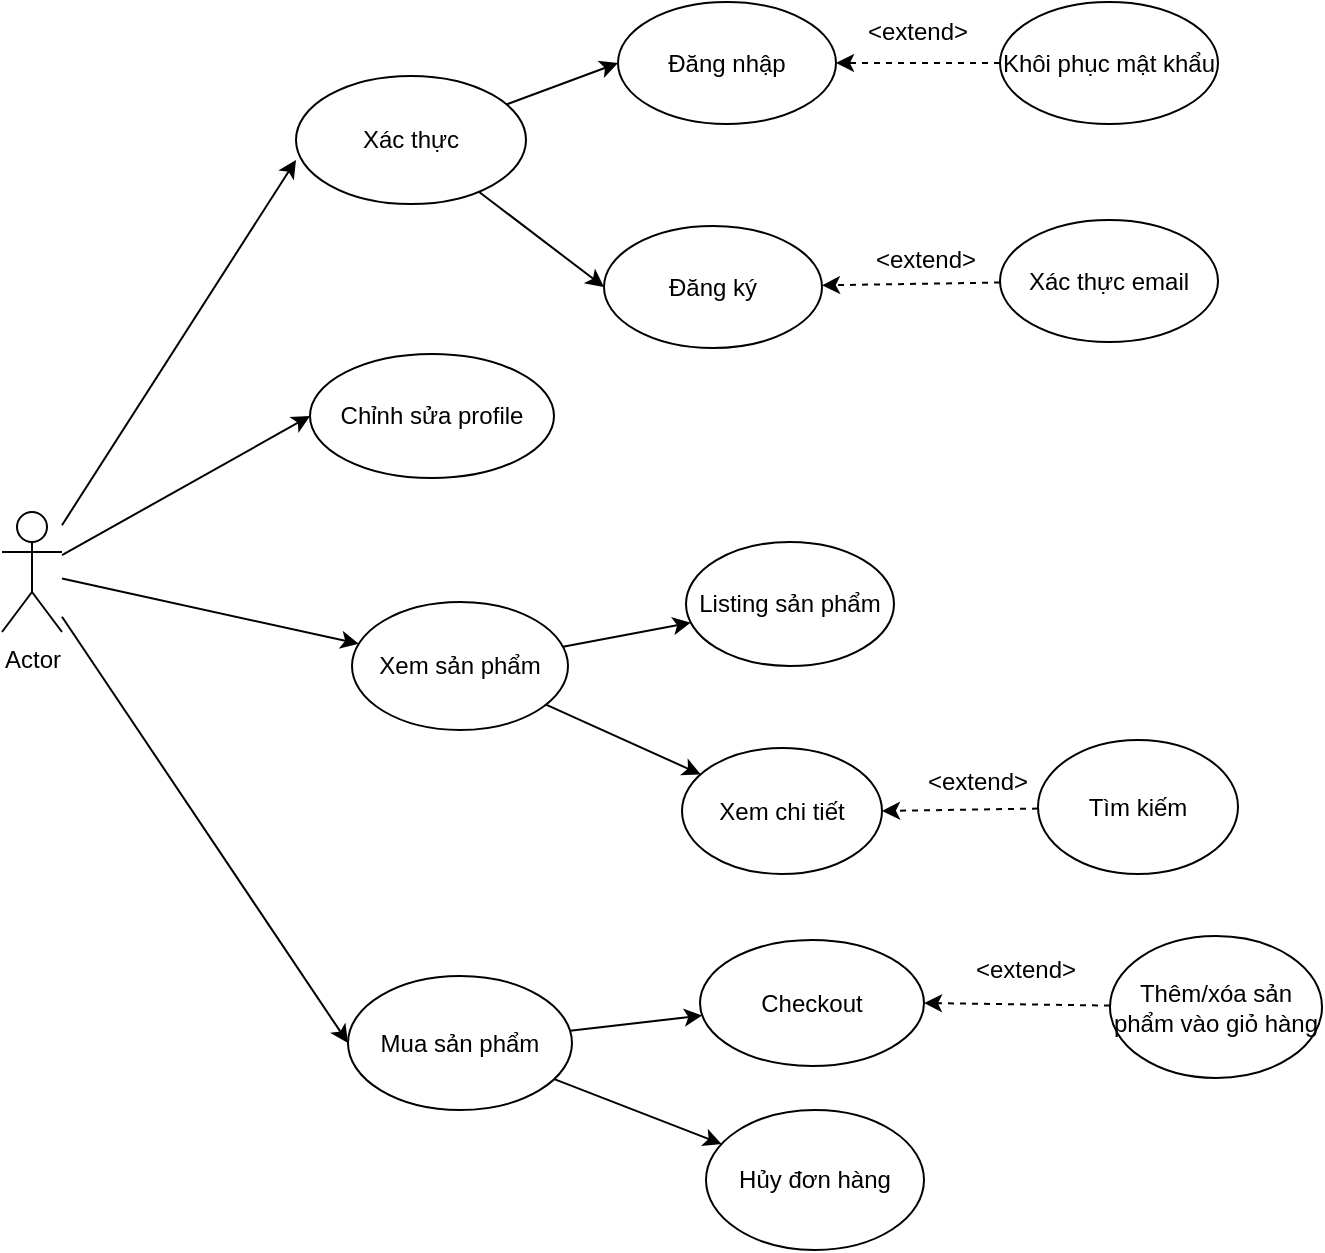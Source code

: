 <mxfile version="20.5.3" type="github" pages="2">
  <diagram id="LvuJUYZ68VYeijtXHz3X" name="use-case">
    <mxGraphModel dx="1422" dy="752" grid="0" gridSize="10" guides="1" tooltips="1" connect="1" arrows="1" fold="1" page="0" pageScale="1" pageWidth="850" pageHeight="1100" math="0" shadow="0">
      <root>
        <mxCell id="0" />
        <mxCell id="1" parent="0" />
        <mxCell id="_DrZlidT-EDIBvNoVDzQ-7" style="rounded=0;orthogonalLoop=1;jettySize=auto;html=1;entryX=0;entryY=0.656;entryDx=0;entryDy=0;entryPerimeter=0;" edge="1" parent="1" source="_DrZlidT-EDIBvNoVDzQ-1" target="_DrZlidT-EDIBvNoVDzQ-2">
          <mxGeometry relative="1" as="geometry" />
        </mxCell>
        <mxCell id="_DrZlidT-EDIBvNoVDzQ-14" style="edgeStyle=none;rounded=0;orthogonalLoop=1;jettySize=auto;html=1;" edge="1" parent="1" source="_DrZlidT-EDIBvNoVDzQ-1" target="_DrZlidT-EDIBvNoVDzQ-13">
          <mxGeometry relative="1" as="geometry" />
        </mxCell>
        <mxCell id="_DrZlidT-EDIBvNoVDzQ-15" style="edgeStyle=none;rounded=0;orthogonalLoop=1;jettySize=auto;html=1;entryX=0;entryY=0.5;entryDx=0;entryDy=0;" edge="1" parent="1" source="_DrZlidT-EDIBvNoVDzQ-1" target="_DrZlidT-EDIBvNoVDzQ-12">
          <mxGeometry relative="1" as="geometry" />
        </mxCell>
        <mxCell id="_DrZlidT-EDIBvNoVDzQ-36" style="edgeStyle=none;rounded=0;orthogonalLoop=1;jettySize=auto;html=1;entryX=0;entryY=0.5;entryDx=0;entryDy=0;" edge="1" parent="1" source="_DrZlidT-EDIBvNoVDzQ-1" target="_DrZlidT-EDIBvNoVDzQ-35">
          <mxGeometry relative="1" as="geometry" />
        </mxCell>
        <mxCell id="_DrZlidT-EDIBvNoVDzQ-1" value="Actor" style="shape=umlActor;verticalLabelPosition=bottom;verticalAlign=top;html=1;outlineConnect=0;" vertex="1" parent="1">
          <mxGeometry x="38" y="315" width="30" height="60" as="geometry" />
        </mxCell>
        <mxCell id="_DrZlidT-EDIBvNoVDzQ-8" style="edgeStyle=none;rounded=0;orthogonalLoop=1;jettySize=auto;html=1;entryX=0;entryY=0.5;entryDx=0;entryDy=0;" edge="1" parent="1" source="_DrZlidT-EDIBvNoVDzQ-2" target="_DrZlidT-EDIBvNoVDzQ-3">
          <mxGeometry relative="1" as="geometry" />
        </mxCell>
        <mxCell id="_DrZlidT-EDIBvNoVDzQ-9" style="edgeStyle=none;rounded=0;orthogonalLoop=1;jettySize=auto;html=1;entryX=0;entryY=0.5;entryDx=0;entryDy=0;" edge="1" parent="1" source="_DrZlidT-EDIBvNoVDzQ-2" target="_DrZlidT-EDIBvNoVDzQ-4">
          <mxGeometry relative="1" as="geometry" />
        </mxCell>
        <mxCell id="_DrZlidT-EDIBvNoVDzQ-2" value="Xác thực" style="ellipse;whiteSpace=wrap;html=1;" vertex="1" parent="1">
          <mxGeometry x="185" y="97" width="115" height="64" as="geometry" />
        </mxCell>
        <mxCell id="_DrZlidT-EDIBvNoVDzQ-3" value="Đăng nhập" style="ellipse;whiteSpace=wrap;html=1;" vertex="1" parent="1">
          <mxGeometry x="346" y="60" width="109" height="61" as="geometry" />
        </mxCell>
        <mxCell id="_DrZlidT-EDIBvNoVDzQ-4" value="Đăng ký" style="ellipse;whiteSpace=wrap;html=1;" vertex="1" parent="1">
          <mxGeometry x="339" y="172" width="109" height="61" as="geometry" />
        </mxCell>
        <mxCell id="_DrZlidT-EDIBvNoVDzQ-31" style="edgeStyle=none;rounded=0;orthogonalLoop=1;jettySize=auto;html=1;dashed=1;" edge="1" parent="1" source="_DrZlidT-EDIBvNoVDzQ-5" target="_DrZlidT-EDIBvNoVDzQ-4">
          <mxGeometry relative="1" as="geometry" />
        </mxCell>
        <mxCell id="_DrZlidT-EDIBvNoVDzQ-5" value="Xác thực email" style="ellipse;whiteSpace=wrap;html=1;" vertex="1" parent="1">
          <mxGeometry x="537" y="169" width="109" height="61" as="geometry" />
        </mxCell>
        <mxCell id="_DrZlidT-EDIBvNoVDzQ-32" style="edgeStyle=none;rounded=0;orthogonalLoop=1;jettySize=auto;html=1;dashed=1;entryX=1;entryY=0.5;entryDx=0;entryDy=0;" edge="1" parent="1" source="_DrZlidT-EDIBvNoVDzQ-6" target="_DrZlidT-EDIBvNoVDzQ-3">
          <mxGeometry relative="1" as="geometry" />
        </mxCell>
        <mxCell id="_DrZlidT-EDIBvNoVDzQ-6" value="Khôi phục mật khẩu" style="ellipse;whiteSpace=wrap;html=1;" vertex="1" parent="1">
          <mxGeometry x="537" y="60" width="109" height="61" as="geometry" />
        </mxCell>
        <mxCell id="_DrZlidT-EDIBvNoVDzQ-24" style="edgeStyle=none;rounded=0;orthogonalLoop=1;jettySize=auto;html=1;" edge="1" parent="1" source="_DrZlidT-EDIBvNoVDzQ-12" target="_DrZlidT-EDIBvNoVDzQ-23">
          <mxGeometry relative="1" as="geometry" />
        </mxCell>
        <mxCell id="_DrZlidT-EDIBvNoVDzQ-25" style="edgeStyle=none;rounded=0;orthogonalLoop=1;jettySize=auto;html=1;" edge="1" parent="1" source="_DrZlidT-EDIBvNoVDzQ-12" target="_DrZlidT-EDIBvNoVDzQ-22">
          <mxGeometry relative="1" as="geometry" />
        </mxCell>
        <mxCell id="_DrZlidT-EDIBvNoVDzQ-12" value="Mua sản phẩm" style="ellipse;whiteSpace=wrap;html=1;" vertex="1" parent="1">
          <mxGeometry x="211" y="547" width="112" height="67" as="geometry" />
        </mxCell>
        <mxCell id="_DrZlidT-EDIBvNoVDzQ-18" style="edgeStyle=none;rounded=0;orthogonalLoop=1;jettySize=auto;html=1;" edge="1" parent="1" source="_DrZlidT-EDIBvNoVDzQ-13" target="_DrZlidT-EDIBvNoVDzQ-16">
          <mxGeometry relative="1" as="geometry" />
        </mxCell>
        <mxCell id="_DrZlidT-EDIBvNoVDzQ-19" style="edgeStyle=none;rounded=0;orthogonalLoop=1;jettySize=auto;html=1;" edge="1" parent="1" source="_DrZlidT-EDIBvNoVDzQ-13" target="_DrZlidT-EDIBvNoVDzQ-17">
          <mxGeometry relative="1" as="geometry" />
        </mxCell>
        <mxCell id="_DrZlidT-EDIBvNoVDzQ-13" value="Xem sản phẩm" style="ellipse;whiteSpace=wrap;html=1;" vertex="1" parent="1">
          <mxGeometry x="213" y="360" width="108" height="64" as="geometry" />
        </mxCell>
        <mxCell id="_DrZlidT-EDIBvNoVDzQ-16" value="Listing sản phẩm" style="ellipse;whiteSpace=wrap;html=1;" vertex="1" parent="1">
          <mxGeometry x="380" y="330" width="104" height="62" as="geometry" />
        </mxCell>
        <mxCell id="_DrZlidT-EDIBvNoVDzQ-17" value="Xem chi tiết" style="ellipse;whiteSpace=wrap;html=1;" vertex="1" parent="1">
          <mxGeometry x="378" y="433" width="100" height="63" as="geometry" />
        </mxCell>
        <mxCell id="_DrZlidT-EDIBvNoVDzQ-29" style="edgeStyle=none;rounded=0;orthogonalLoop=1;jettySize=auto;html=1;entryX=1;entryY=0.5;entryDx=0;entryDy=0;dashed=1;" edge="1" parent="1" source="_DrZlidT-EDIBvNoVDzQ-20" target="_DrZlidT-EDIBvNoVDzQ-17">
          <mxGeometry relative="1" as="geometry" />
        </mxCell>
        <mxCell id="_DrZlidT-EDIBvNoVDzQ-20" value="Tìm kiếm" style="ellipse;whiteSpace=wrap;html=1;" vertex="1" parent="1">
          <mxGeometry x="556" y="429" width="100" height="67" as="geometry" />
        </mxCell>
        <mxCell id="_DrZlidT-EDIBvNoVDzQ-37" style="edgeStyle=none;rounded=0;orthogonalLoop=1;jettySize=auto;html=1;entryX=1;entryY=0.5;entryDx=0;entryDy=0;dashed=1;" edge="1" parent="1" source="_DrZlidT-EDIBvNoVDzQ-21" target="_DrZlidT-EDIBvNoVDzQ-23">
          <mxGeometry relative="1" as="geometry" />
        </mxCell>
        <mxCell id="_DrZlidT-EDIBvNoVDzQ-21" value="Thêm/xóa sản phẩm vào giỏ hàng" style="ellipse;whiteSpace=wrap;html=1;" vertex="1" parent="1">
          <mxGeometry x="592" y="527" width="106" height="71" as="geometry" />
        </mxCell>
        <mxCell id="_DrZlidT-EDIBvNoVDzQ-22" value="Hủy đơn hàng" style="ellipse;whiteSpace=wrap;html=1;" vertex="1" parent="1">
          <mxGeometry x="390" y="614" width="109" height="70" as="geometry" />
        </mxCell>
        <mxCell id="_DrZlidT-EDIBvNoVDzQ-23" value="Checkout" style="ellipse;whiteSpace=wrap;html=1;" vertex="1" parent="1">
          <mxGeometry x="387" y="529" width="112" height="63" as="geometry" />
        </mxCell>
        <mxCell id="_DrZlidT-EDIBvNoVDzQ-30" value="&amp;lt;extend&amp;gt;" style="text;html=1;strokeColor=none;fillColor=none;align=center;verticalAlign=middle;whiteSpace=wrap;rounded=0;" vertex="1" parent="1">
          <mxGeometry x="496" y="435" width="60" height="30" as="geometry" />
        </mxCell>
        <mxCell id="_DrZlidT-EDIBvNoVDzQ-33" value="&amp;lt;extend&amp;gt;" style="text;html=1;strokeColor=none;fillColor=none;align=center;verticalAlign=middle;whiteSpace=wrap;rounded=0;" vertex="1" parent="1">
          <mxGeometry x="470" y="174" width="60" height="30" as="geometry" />
        </mxCell>
        <mxCell id="_DrZlidT-EDIBvNoVDzQ-34" value="&amp;lt;extend&amp;gt;" style="text;html=1;strokeColor=none;fillColor=none;align=center;verticalAlign=middle;whiteSpace=wrap;rounded=0;" vertex="1" parent="1">
          <mxGeometry x="466" y="60" width="60" height="30" as="geometry" />
        </mxCell>
        <mxCell id="_DrZlidT-EDIBvNoVDzQ-35" value="Chỉnh sửa profile" style="ellipse;whiteSpace=wrap;html=1;" vertex="1" parent="1">
          <mxGeometry x="192" y="236" width="122" height="62" as="geometry" />
        </mxCell>
        <mxCell id="_DrZlidT-EDIBvNoVDzQ-38" value="&amp;lt;extend&amp;gt;" style="text;html=1;strokeColor=none;fillColor=none;align=center;verticalAlign=middle;whiteSpace=wrap;rounded=0;" vertex="1" parent="1">
          <mxGeometry x="520" y="529" width="60" height="30" as="geometry" />
        </mxCell>
      </root>
    </mxGraphModel>
  </diagram>
  <diagram id="4vA0c8LW0GEsA6gPf7GG" name="class-diagram">
    <mxGraphModel dx="1822" dy="752" grid="0" gridSize="10" guides="1" tooltips="1" connect="1" arrows="1" fold="1" page="0" pageScale="1" pageWidth="850" pageHeight="1100" math="0" shadow="0">
      <root>
        <mxCell id="0" />
        <mxCell id="1" parent="0" />
        <mxCell id="cTWFJgGpbtldAsd6UBqD-1" value="AccountUser" style="swimlane;fontStyle=1;align=center;verticalAlign=top;childLayout=stackLayout;horizontal=1;startSize=26;horizontalStack=0;resizeParent=1;resizeParentMax=0;resizeLast=0;collapsible=1;marginBottom=0;fontSize=14;" vertex="1" parent="1">
          <mxGeometry x="-310" y="34" width="521" height="335" as="geometry" />
        </mxCell>
        <mxCell id="cTWFJgGpbtldAsd6UBqD-2" value="+ Id: string&#xa;+ Email: string&#xa;+ NormalizeEmail: string&#xa;+ FirstName: string&#xa;+ LastName: string&#xa;+ HashedPassword: string&#xa;+ Role: string&#xa;+ ImageUrl: string&#xa;+ IsActivated: bool&#xa;+ LastLogin: DateTime&#xa;" style="text;strokeColor=none;fillColor=none;align=left;verticalAlign=top;spacingLeft=4;spacingRight=4;overflow=hidden;rotatable=0;points=[[0,0.5],[1,0.5]];portConstraint=eastwest;fontSize=14;" vertex="1" parent="cTWFJgGpbtldAsd6UBqD-1">
          <mxGeometry y="26" width="521" height="184" as="geometry" />
        </mxCell>
        <mxCell id="cTWFJgGpbtldAsd6UBqD-3" value="" style="line;strokeWidth=1;fillColor=none;align=left;verticalAlign=middle;spacingTop=-1;spacingLeft=3;spacingRight=3;rotatable=0;labelPosition=right;points=[];portConstraint=eastwest;strokeColor=inherit;" vertex="1" parent="cTWFJgGpbtldAsd6UBqD-1">
          <mxGeometry y="210" width="521" height="8" as="geometry" />
        </mxCell>
        <mxCell id="cTWFJgGpbtldAsd6UBqD-4" value="+ Create(string, string, FullNameHelper, AccountRole): AccountUser    &lt;&lt;static&gt;&gt;&#xa;+ VerifyPassword(string): bool&#xa;+ Activate(): void&#xa;+ Deactivate(): void&#xa;+ IsValid(): bool&#xa;+ HasRole(AccountRole): bool" style="text;strokeColor=none;fillColor=none;align=left;verticalAlign=top;spacingLeft=4;spacingRight=4;overflow=hidden;rotatable=0;points=[[0,0.5],[1,0.5]];portConstraint=eastwest;fontSize=14;fontStyle=0" vertex="1" parent="cTWFJgGpbtldAsd6UBqD-1">
          <mxGeometry y="218" width="521" height="117" as="geometry" />
        </mxCell>
        <mxCell id="cTWFJgGpbtldAsd6UBqD-19" style="edgeStyle=orthogonalEdgeStyle;rounded=0;orthogonalLoop=1;jettySize=auto;html=1;entryX=0.49;entryY=0.984;entryDx=0;entryDy=0;entryPerimeter=0;fontSize=14;endArrow=block;endFill=0;" edge="1" parent="1" source="cTWFJgGpbtldAsd6UBqD-10" target="cTWFJgGpbtldAsd6UBqD-17">
          <mxGeometry relative="1" as="geometry" />
        </mxCell>
        <mxCell id="cTWFJgGpbtldAsd6UBqD-10" value="CartItem" style="swimlane;fontStyle=1;align=center;verticalAlign=top;childLayout=stackLayout;horizontal=1;startSize=26;horizontalStack=0;resizeParent=1;resizeParentMax=0;resizeLast=0;collapsible=1;marginBottom=0;fontSize=14;" vertex="1" parent="1">
          <mxGeometry x="-288" y="612" width="160" height="76" as="geometry" />
        </mxCell>
        <mxCell id="cTWFJgGpbtldAsd6UBqD-11" value="+ ProductId: string&#xa;+ Quantity: int&#xa;" style="text;strokeColor=none;fillColor=none;align=left;verticalAlign=top;spacingLeft=4;spacingRight=4;overflow=hidden;rotatable=0;points=[[0,0.5],[1,0.5]];portConstraint=eastwest;fontSize=14;" vertex="1" parent="cTWFJgGpbtldAsd6UBqD-10">
          <mxGeometry y="26" width="160" height="42" as="geometry" />
        </mxCell>
        <mxCell id="cTWFJgGpbtldAsd6UBqD-12" value="" style="line;strokeWidth=1;fillColor=none;align=left;verticalAlign=middle;spacingTop=-1;spacingLeft=3;spacingRight=3;rotatable=0;labelPosition=right;points=[];portConstraint=eastwest;strokeColor=inherit;fontSize=14;" vertex="1" parent="cTWFJgGpbtldAsd6UBqD-10">
          <mxGeometry y="68" width="160" height="8" as="geometry" />
        </mxCell>
        <mxCell id="cTWFJgGpbtldAsd6UBqD-14" value="AccountCart" style="swimlane;fontStyle=1;align=center;verticalAlign=top;childLayout=stackLayout;horizontal=1;startSize=26;horizontalStack=0;resizeParent=1;resizeParentMax=0;resizeLast=0;collapsible=1;marginBottom=0;fontSize=14;" vertex="1" parent="1">
          <mxGeometry x="-310" y="407" width="210" height="163" as="geometry" />
        </mxCell>
        <mxCell id="cTWFJgGpbtldAsd6UBqD-15" value="+ Id: string&#xa;+ AccountId: string&#xa;+ Items: List&lt;CartItem&gt;" style="text;strokeColor=none;fillColor=none;align=left;verticalAlign=top;spacingLeft=4;spacingRight=4;overflow=hidden;rotatable=0;points=[[0,0.5],[1,0.5]];portConstraint=eastwest;fontSize=14;" vertex="1" parent="cTWFJgGpbtldAsd6UBqD-14">
          <mxGeometry y="26" width="210" height="65" as="geometry" />
        </mxCell>
        <mxCell id="cTWFJgGpbtldAsd6UBqD-16" value="" style="line;strokeWidth=1;fillColor=none;align=left;verticalAlign=middle;spacingTop=-1;spacingLeft=3;spacingRight=3;rotatable=0;labelPosition=right;points=[];portConstraint=eastwest;strokeColor=inherit;fontSize=14;" vertex="1" parent="cTWFJgGpbtldAsd6UBqD-14">
          <mxGeometry y="91" width="210" height="8" as="geometry" />
        </mxCell>
        <mxCell id="cTWFJgGpbtldAsd6UBqD-17" value="+ AddItem(CartItem): void&#xa;+ RemoveItem(CartItem): void&#xa;- PostCheck(CartItem): void&#xa;" style="text;strokeColor=none;fillColor=none;align=left;verticalAlign=top;spacingLeft=4;spacingRight=4;overflow=hidden;rotatable=0;points=[[0,0.5],[1,0.5]];portConstraint=eastwest;fontSize=14;" vertex="1" parent="cTWFJgGpbtldAsd6UBqD-14">
          <mxGeometry y="99" width="210" height="64" as="geometry" />
        </mxCell>
        <mxCell id="cTWFJgGpbtldAsd6UBqD-20" value="AccountTokenCode" style="swimlane;fontStyle=1;align=center;verticalAlign=top;childLayout=stackLayout;horizontal=1;startSize=26;horizontalStack=0;resizeParent=1;resizeParentMax=0;resizeLast=0;collapsible=1;marginBottom=0;fontSize=14;" vertex="1" parent="1">
          <mxGeometry x="-6" y="418" width="205" height="150" as="geometry" />
        </mxCell>
        <mxCell id="cTWFJgGpbtldAsd6UBqD-21" value="+ Id: string&#xa;+ TokenType: enum&#xa;+ Email: string&#xa;+ TokenCode: string&#xa;+ ExpiredAtStamp: ulong&#xa;" style="text;strokeColor=none;fillColor=none;align=left;verticalAlign=top;spacingLeft=4;spacingRight=4;overflow=hidden;rotatable=0;points=[[0,0.5],[1,0.5]];portConstraint=eastwest;fontSize=14;" vertex="1" parent="cTWFJgGpbtldAsd6UBqD-20">
          <mxGeometry y="26" width="205" height="90" as="geometry" />
        </mxCell>
        <mxCell id="cTWFJgGpbtldAsd6UBqD-22" value="" style="line;strokeWidth=1;fillColor=none;align=left;verticalAlign=middle;spacingTop=-1;spacingLeft=3;spacingRight=3;rotatable=0;labelPosition=right;points=[];portConstraint=eastwest;strokeColor=inherit;fontSize=14;" vertex="1" parent="cTWFJgGpbtldAsd6UBqD-20">
          <mxGeometry y="116" width="205" height="8" as="geometry" />
        </mxCell>
        <mxCell id="cTWFJgGpbtldAsd6UBqD-23" value="+ IsValid(): bool" style="text;strokeColor=none;fillColor=none;align=left;verticalAlign=top;spacingLeft=4;spacingRight=4;overflow=hidden;rotatable=0;points=[[0,0.5],[1,0.5]];portConstraint=eastwest;fontSize=14;" vertex="1" parent="cTWFJgGpbtldAsd6UBqD-20">
          <mxGeometry y="124" width="205" height="26" as="geometry" />
        </mxCell>
        <mxCell id="cTWFJgGpbtldAsd6UBqD-24" style="edgeStyle=orthogonalEdgeStyle;rounded=0;orthogonalLoop=1;jettySize=auto;html=1;entryX=0.002;entryY=0.082;entryDx=0;entryDy=0;entryPerimeter=0;fontSize=14;endArrow=classic;endFill=1;" edge="1" parent="1" source="cTWFJgGpbtldAsd6UBqD-15" target="cTWFJgGpbtldAsd6UBqD-2">
          <mxGeometry relative="1" as="geometry">
            <Array as="points">
              <mxPoint x="-366" y="463" />
              <mxPoint x="-366" y="75" />
            </Array>
          </mxGeometry>
        </mxCell>
        <mxCell id="cTWFJgGpbtldAsd6UBqD-25" value="ProductClothe" style="swimlane;fontStyle=1;align=center;verticalAlign=top;childLayout=stackLayout;horizontal=1;startSize=26;horizontalStack=0;resizeParent=1;resizeParentMax=0;resizeLast=0;collapsible=1;marginBottom=0;fontSize=14;" vertex="1" parent="1">
          <mxGeometry x="246" y="33" width="358" height="292" as="geometry" />
        </mxCell>
        <mxCell id="cTWFJgGpbtldAsd6UBqD-26" value="+ Id: string&#xa;+ Name: string&#xa;+ Description: string&#xa;+ Tags: List&lt;string&gt;&#xa;+ Categories: List&lt;string&gt;&#xa;+ Price: double&#xa;+ Stock: int&#xa;+ ImageUrls: List&lt;string&gt;&#xa;+ Detail: ClotheDetail&#xa;" style="text;strokeColor=none;fillColor=none;align=left;verticalAlign=top;spacingLeft=4;spacingRight=4;overflow=hidden;rotatable=0;points=[[0,0.5],[1,0.5]];portConstraint=eastwest;fontSize=14;" vertex="1" parent="cTWFJgGpbtldAsd6UBqD-25">
          <mxGeometry y="26" width="358" height="161" as="geometry" />
        </mxCell>
        <mxCell id="cTWFJgGpbtldAsd6UBqD-27" value="" style="line;strokeWidth=1;fillColor=none;align=left;verticalAlign=middle;spacingTop=-1;spacingLeft=3;spacingRight=3;rotatable=0;labelPosition=right;points=[];portConstraint=eastwest;strokeColor=inherit;fontSize=14;" vertex="1" parent="cTWFJgGpbtldAsd6UBqD-25">
          <mxGeometry y="187" width="358" height="8" as="geometry" />
        </mxCell>
        <mxCell id="cTWFJgGpbtldAsd6UBqD-28" value="+ IsValid(): bool&#xa;+ ChangePrice(double): void&#xa;+ ImportStock(int): void&#xa;+ ExportStock(int): void&#xa;+ Create(string, string, int): ProductClothe    &lt;&lt;static&gt;&gt;&#xa;" style="text;strokeColor=none;fillColor=none;align=left;verticalAlign=top;spacingLeft=4;spacingRight=4;overflow=hidden;rotatable=0;points=[[0,0.5],[1,0.5]];portConstraint=eastwest;fontSize=14;" vertex="1" parent="cTWFJgGpbtldAsd6UBqD-25">
          <mxGeometry y="195" width="358" height="97" as="geometry" />
        </mxCell>
        <mxCell id="cTWFJgGpbtldAsd6UBqD-34" style="edgeStyle=orthogonalEdgeStyle;rounded=0;orthogonalLoop=1;jettySize=auto;html=1;entryX=0.564;entryY=0.99;entryDx=0;entryDy=0;entryPerimeter=0;fontSize=14;endArrow=block;endFill=0;" edge="1" parent="1" source="cTWFJgGpbtldAsd6UBqD-29" target="cTWFJgGpbtldAsd6UBqD-28">
          <mxGeometry relative="1" as="geometry" />
        </mxCell>
        <mxCell id="cTWFJgGpbtldAsd6UBqD-29" value="ClotheDetail" style="swimlane;fontStyle=1;align=center;verticalAlign=top;childLayout=stackLayout;horizontal=1;startSize=26;horizontalStack=0;resizeParent=1;resizeParentMax=0;resizeLast=0;collapsible=1;marginBottom=0;fontSize=14;" vertex="1" parent="1">
          <mxGeometry x="369" y="440" width="160" height="100" as="geometry" />
        </mxCell>
        <mxCell id="cTWFJgGpbtldAsd6UBqD-30" value="+ Sizes: List&lt;string&gt;&#xa;+ Materials: List&lt;string&gt;&#xa;+ Type: enum&#xa;" style="text;strokeColor=none;fillColor=none;align=left;verticalAlign=top;spacingLeft=4;spacingRight=4;overflow=hidden;rotatable=0;points=[[0,0.5],[1,0.5]];portConstraint=eastwest;fontSize=14;" vertex="1" parent="cTWFJgGpbtldAsd6UBqD-29">
          <mxGeometry y="26" width="160" height="66" as="geometry" />
        </mxCell>
        <mxCell id="cTWFJgGpbtldAsd6UBqD-31" value="" style="line;strokeWidth=1;fillColor=none;align=left;verticalAlign=middle;spacingTop=-1;spacingLeft=3;spacingRight=3;rotatable=0;labelPosition=right;points=[];portConstraint=eastwest;strokeColor=inherit;fontSize=14;" vertex="1" parent="cTWFJgGpbtldAsd6UBqD-29">
          <mxGeometry y="92" width="160" height="8" as="geometry" />
        </mxCell>
      </root>
    </mxGraphModel>
  </diagram>
</mxfile>
